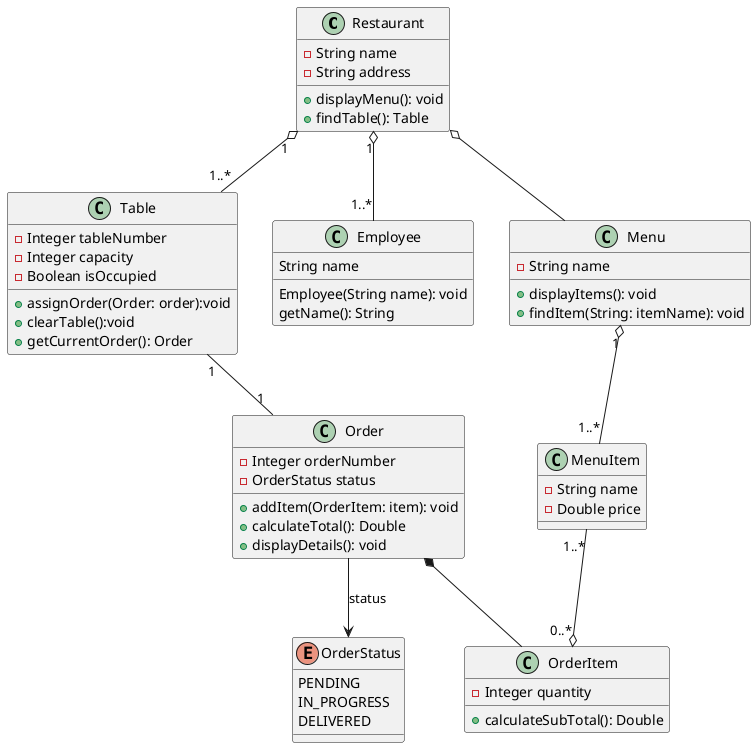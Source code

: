 @startuml Restaurante

'estas son relaciones de agregacion de Restaurante'
Restaurant "1" o-- "1..*" Table
Restaurant "1" o-- "1..*" Employee
Restaurant o-- Menu 

class Restaurant{
    -String name
    -String address

    +displayMenu(): void
    +findTable(): Table
}

'Relacion de asociacion'
Table "1" -- "1" Order
class Table{
    -Integer tableNumber
    -Integer capacity
    -Boolean isOccupied

    +assignOrder(Order: order):void
    +clearTable():void
    +getCurrentOrder(): Order

}

class MenuItem{
    -String name
    -Double price
}

MenuItem "1..*" --o "0..*" OrderItem

class OrderItem{
    -Integer quantity
    +calculateSubTotal(): Double
}

'las ordenes tienen status que nunca cambian, por tanto es buena ide usar enums'
Order *-- OrderItem

'Relacion que generamos nosotros'
Order --> OrderStatus: status
class Order{
    -Integer orderNumber
    -OrderStatus status

    +addItem(OrderItem: item): void
    +calculateTotal(): Double
    +displayDetails(): void
}

enum OrderStatus{
    PENDING
    IN_PROGRESS
    DELIVERED
}

'Relacion de composicion'
Menu "1" o--  "1..*" MenuItem
class Menu{
    -String name
    +displayItems(): void
    +findItem(String: itemName): void
}

class Employee{
    String name

    Employee(String name): void
    getName(): String
}

@enduml